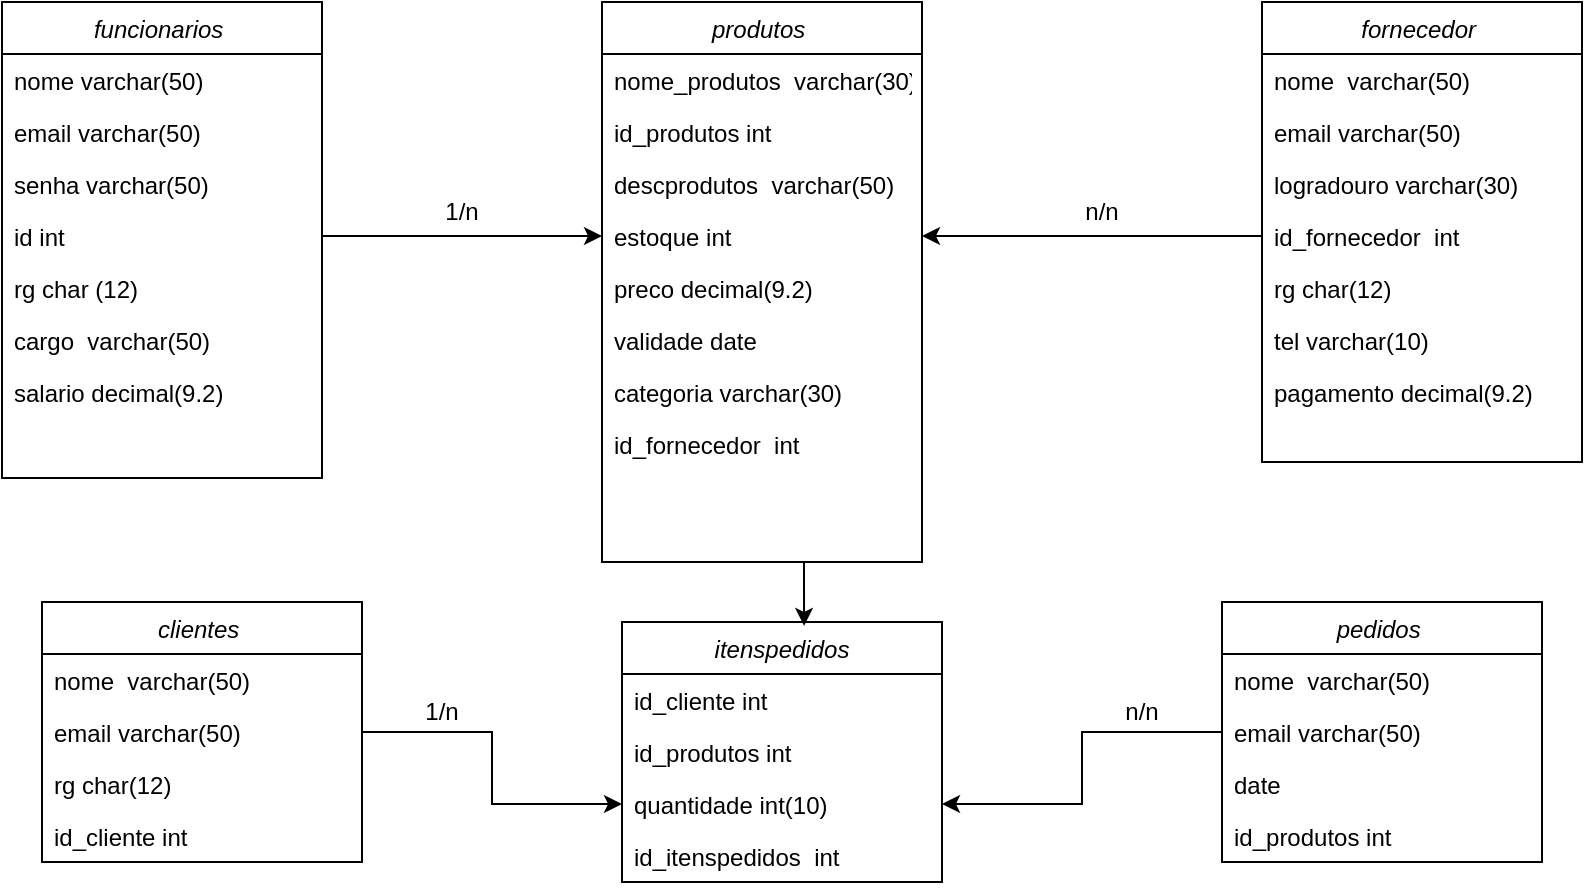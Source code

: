 <mxfile version="22.1.3" type="github">
  <diagram id="C5RBs43oDa-KdzZeNtuy" name="Page-1">
    <mxGraphModel dx="1089" dy="608" grid="1" gridSize="10" guides="1" tooltips="1" connect="1" arrows="1" fold="1" page="1" pageScale="1" pageWidth="827" pageHeight="1169" math="0" shadow="0">
      <root>
        <mxCell id="WIyWlLk6GJQsqaUBKTNV-0" />
        <mxCell id="WIyWlLk6GJQsqaUBKTNV-1" parent="WIyWlLk6GJQsqaUBKTNV-0" />
        <mxCell id="zkfFHV4jXpPFQw0GAbJ--0" value="funcionarios " style="swimlane;fontStyle=2;align=center;verticalAlign=top;childLayout=stackLayout;horizontal=1;startSize=26;horizontalStack=0;resizeParent=1;resizeLast=0;collapsible=1;marginBottom=0;rounded=0;shadow=0;strokeWidth=1;" parent="WIyWlLk6GJQsqaUBKTNV-1" vertex="1">
          <mxGeometry x="10" y="20" width="160" height="238" as="geometry">
            <mxRectangle x="230" y="140" width="160" height="26" as="alternateBounds" />
          </mxGeometry>
        </mxCell>
        <mxCell id="zkfFHV4jXpPFQw0GAbJ--1" value="nome varchar(50)" style="text;align=left;verticalAlign=top;spacingLeft=4;spacingRight=4;overflow=hidden;rotatable=0;points=[[0,0.5],[1,0.5]];portConstraint=eastwest;" parent="zkfFHV4jXpPFQw0GAbJ--0" vertex="1">
          <mxGeometry y="26" width="160" height="26" as="geometry" />
        </mxCell>
        <mxCell id="zkfFHV4jXpPFQw0GAbJ--2" value="email varchar(50)" style="text;align=left;verticalAlign=top;spacingLeft=4;spacingRight=4;overflow=hidden;rotatable=0;points=[[0,0.5],[1,0.5]];portConstraint=eastwest;rounded=0;shadow=0;html=0;" parent="zkfFHV4jXpPFQw0GAbJ--0" vertex="1">
          <mxGeometry y="52" width="160" height="26" as="geometry" />
        </mxCell>
        <mxCell id="zkfFHV4jXpPFQw0GAbJ--3" value="senha varchar(50)" style="text;align=left;verticalAlign=top;spacingLeft=4;spacingRight=4;overflow=hidden;rotatable=0;points=[[0,0.5],[1,0.5]];portConstraint=eastwest;rounded=0;shadow=0;html=0;" parent="zkfFHV4jXpPFQw0GAbJ--0" vertex="1">
          <mxGeometry y="78" width="160" height="26" as="geometry" />
        </mxCell>
        <mxCell id="zkfFHV4jXpPFQw0GAbJ--5" value="id int &#xa;" style="text;align=left;verticalAlign=top;spacingLeft=4;spacingRight=4;overflow=hidden;rotatable=0;points=[[0,0.5],[1,0.5]];portConstraint=eastwest;" parent="zkfFHV4jXpPFQw0GAbJ--0" vertex="1">
          <mxGeometry y="104" width="160" height="26" as="geometry" />
        </mxCell>
        <mxCell id="GHpcsGg95e_j7CcoXvfa-0" value="rg char (12)" style="text;align=left;verticalAlign=top;spacingLeft=4;spacingRight=4;overflow=hidden;rotatable=0;points=[[0,0.5],[1,0.5]];portConstraint=eastwest;" vertex="1" parent="zkfFHV4jXpPFQw0GAbJ--0">
          <mxGeometry y="130" width="160" height="26" as="geometry" />
        </mxCell>
        <mxCell id="GHpcsGg95e_j7CcoXvfa-34" value="cargo  varchar(50)" style="text;align=left;verticalAlign=top;spacingLeft=4;spacingRight=4;overflow=hidden;rotatable=0;points=[[0,0.5],[1,0.5]];portConstraint=eastwest;" vertex="1" parent="zkfFHV4jXpPFQw0GAbJ--0">
          <mxGeometry y="156" width="160" height="26" as="geometry" />
        </mxCell>
        <mxCell id="GHpcsGg95e_j7CcoXvfa-54" value="salario decimal(9.2)" style="text;align=left;verticalAlign=top;spacingLeft=4;spacingRight=4;overflow=hidden;rotatable=0;points=[[0,0.5],[1,0.5]];portConstraint=eastwest;" vertex="1" parent="zkfFHV4jXpPFQw0GAbJ--0">
          <mxGeometry y="182" width="160" height="26" as="geometry" />
        </mxCell>
        <mxCell id="GHpcsGg95e_j7CcoXvfa-36" value="produtos &#xa;" style="swimlane;fontStyle=2;align=center;verticalAlign=top;childLayout=stackLayout;horizontal=1;startSize=26;horizontalStack=0;resizeParent=1;resizeLast=0;collapsible=1;marginBottom=0;rounded=0;shadow=0;strokeWidth=1;" vertex="1" parent="WIyWlLk6GJQsqaUBKTNV-1">
          <mxGeometry x="310" y="20" width="160" height="280" as="geometry">
            <mxRectangle x="230" y="140" width="160" height="26" as="alternateBounds" />
          </mxGeometry>
        </mxCell>
        <mxCell id="GHpcsGg95e_j7CcoXvfa-37" value="nome_produtos  varchar(30)" style="text;align=left;verticalAlign=top;spacingLeft=4;spacingRight=4;overflow=hidden;rotatable=0;points=[[0,0.5],[1,0.5]];portConstraint=eastwest;" vertex="1" parent="GHpcsGg95e_j7CcoXvfa-36">
          <mxGeometry y="26" width="160" height="26" as="geometry" />
        </mxCell>
        <mxCell id="GHpcsGg95e_j7CcoXvfa-38" value="id_produtos int " style="text;align=left;verticalAlign=top;spacingLeft=4;spacingRight=4;overflow=hidden;rotatable=0;points=[[0,0.5],[1,0.5]];portConstraint=eastwest;rounded=0;shadow=0;html=0;" vertex="1" parent="GHpcsGg95e_j7CcoXvfa-36">
          <mxGeometry y="52" width="160" height="26" as="geometry" />
        </mxCell>
        <mxCell id="GHpcsGg95e_j7CcoXvfa-39" value="descprodutos  varchar(50) " style="text;align=left;verticalAlign=top;spacingLeft=4;spacingRight=4;overflow=hidden;rotatable=0;points=[[0,0.5],[1,0.5]];portConstraint=eastwest;rounded=0;shadow=0;html=0;" vertex="1" parent="GHpcsGg95e_j7CcoXvfa-36">
          <mxGeometry y="78" width="160" height="26" as="geometry" />
        </mxCell>
        <mxCell id="GHpcsGg95e_j7CcoXvfa-40" value="estoque int" style="text;align=left;verticalAlign=top;spacingLeft=4;spacingRight=4;overflow=hidden;rotatable=0;points=[[0,0.5],[1,0.5]];portConstraint=eastwest;" vertex="1" parent="GHpcsGg95e_j7CcoXvfa-36">
          <mxGeometry y="104" width="160" height="26" as="geometry" />
        </mxCell>
        <mxCell id="GHpcsGg95e_j7CcoXvfa-41" value="preco decimal(9.2)" style="text;align=left;verticalAlign=top;spacingLeft=4;spacingRight=4;overflow=hidden;rotatable=0;points=[[0,0.5],[1,0.5]];portConstraint=eastwest;" vertex="1" parent="GHpcsGg95e_j7CcoXvfa-36">
          <mxGeometry y="130" width="160" height="26" as="geometry" />
        </mxCell>
        <mxCell id="GHpcsGg95e_j7CcoXvfa-42" value="validade date " style="text;align=left;verticalAlign=top;spacingLeft=4;spacingRight=4;overflow=hidden;rotatable=0;points=[[0,0.5],[1,0.5]];portConstraint=eastwest;" vertex="1" parent="GHpcsGg95e_j7CcoXvfa-36">
          <mxGeometry y="156" width="160" height="26" as="geometry" />
        </mxCell>
        <mxCell id="GHpcsGg95e_j7CcoXvfa-43" value="categoria varchar(30)" style="text;align=left;verticalAlign=top;spacingLeft=4;spacingRight=4;overflow=hidden;rotatable=0;points=[[0,0.5],[1,0.5]];portConstraint=eastwest;" vertex="1" parent="GHpcsGg95e_j7CcoXvfa-36">
          <mxGeometry y="182" width="160" height="26" as="geometry" />
        </mxCell>
        <mxCell id="GHpcsGg95e_j7CcoXvfa-44" value="id_fornecedor  int " style="text;align=left;verticalAlign=top;spacingLeft=4;spacingRight=4;overflow=hidden;rotatable=0;points=[[0,0.5],[1,0.5]];portConstraint=eastwest;" vertex="1" parent="GHpcsGg95e_j7CcoXvfa-36">
          <mxGeometry y="208" width="160" height="26" as="geometry" />
        </mxCell>
        <mxCell id="GHpcsGg95e_j7CcoXvfa-45" value="fornecedor " style="swimlane;fontStyle=2;align=center;verticalAlign=top;childLayout=stackLayout;horizontal=1;startSize=26;horizontalStack=0;resizeParent=1;resizeLast=0;collapsible=1;marginBottom=0;rounded=0;shadow=0;strokeWidth=1;" vertex="1" parent="WIyWlLk6GJQsqaUBKTNV-1">
          <mxGeometry x="640" y="20" width="160" height="230" as="geometry">
            <mxRectangle x="230" y="140" width="160" height="26" as="alternateBounds" />
          </mxGeometry>
        </mxCell>
        <mxCell id="GHpcsGg95e_j7CcoXvfa-46" value="nome  varchar(50)" style="text;align=left;verticalAlign=top;spacingLeft=4;spacingRight=4;overflow=hidden;rotatable=0;points=[[0,0.5],[1,0.5]];portConstraint=eastwest;" vertex="1" parent="GHpcsGg95e_j7CcoXvfa-45">
          <mxGeometry y="26" width="160" height="26" as="geometry" />
        </mxCell>
        <mxCell id="GHpcsGg95e_j7CcoXvfa-47" value="email varchar(50)" style="text;align=left;verticalAlign=top;spacingLeft=4;spacingRight=4;overflow=hidden;rotatable=0;points=[[0,0.5],[1,0.5]];portConstraint=eastwest;rounded=0;shadow=0;html=0;" vertex="1" parent="GHpcsGg95e_j7CcoXvfa-45">
          <mxGeometry y="52" width="160" height="26" as="geometry" />
        </mxCell>
        <mxCell id="GHpcsGg95e_j7CcoXvfa-48" value="logradouro varchar(30)" style="text;align=left;verticalAlign=top;spacingLeft=4;spacingRight=4;overflow=hidden;rotatable=0;points=[[0,0.5],[1,0.5]];portConstraint=eastwest;rounded=0;shadow=0;html=0;" vertex="1" parent="GHpcsGg95e_j7CcoXvfa-45">
          <mxGeometry y="78" width="160" height="26" as="geometry" />
        </mxCell>
        <mxCell id="GHpcsGg95e_j7CcoXvfa-49" value="id_fornecedor  int&#xa;" style="text;align=left;verticalAlign=top;spacingLeft=4;spacingRight=4;overflow=hidden;rotatable=0;points=[[0,0.5],[1,0.5]];portConstraint=eastwest;" vertex="1" parent="GHpcsGg95e_j7CcoXvfa-45">
          <mxGeometry y="104" width="160" height="26" as="geometry" />
        </mxCell>
        <mxCell id="GHpcsGg95e_j7CcoXvfa-50" value="rg char(12)" style="text;align=left;verticalAlign=top;spacingLeft=4;spacingRight=4;overflow=hidden;rotatable=0;points=[[0,0.5],[1,0.5]];portConstraint=eastwest;" vertex="1" parent="GHpcsGg95e_j7CcoXvfa-45">
          <mxGeometry y="130" width="160" height="26" as="geometry" />
        </mxCell>
        <mxCell id="GHpcsGg95e_j7CcoXvfa-51" value="tel varchar(10)" style="text;align=left;verticalAlign=top;spacingLeft=4;spacingRight=4;overflow=hidden;rotatable=0;points=[[0,0.5],[1,0.5]];portConstraint=eastwest;" vertex="1" parent="GHpcsGg95e_j7CcoXvfa-45">
          <mxGeometry y="156" width="160" height="26" as="geometry" />
        </mxCell>
        <mxCell id="GHpcsGg95e_j7CcoXvfa-53" value="pagamento decimal(9.2)" style="text;align=left;verticalAlign=top;spacingLeft=4;spacingRight=4;overflow=hidden;rotatable=0;points=[[0,0.5],[1,0.5]];portConstraint=eastwest;" vertex="1" parent="GHpcsGg95e_j7CcoXvfa-45">
          <mxGeometry y="182" width="160" height="26" as="geometry" />
        </mxCell>
        <mxCell id="GHpcsGg95e_j7CcoXvfa-67" style="edgeStyle=orthogonalEdgeStyle;rounded=0;orthogonalLoop=1;jettySize=auto;html=1;entryX=0;entryY=0.5;entryDx=0;entryDy=0;" edge="1" parent="WIyWlLk6GJQsqaUBKTNV-1" source="zkfFHV4jXpPFQw0GAbJ--5" target="GHpcsGg95e_j7CcoXvfa-40">
          <mxGeometry relative="1" as="geometry">
            <mxPoint x="230" y="137" as="targetPoint" />
          </mxGeometry>
        </mxCell>
        <mxCell id="GHpcsGg95e_j7CcoXvfa-68" value="1/n" style="text;html=1;strokeColor=none;fillColor=none;align=center;verticalAlign=middle;whiteSpace=wrap;rounded=0;" vertex="1" parent="WIyWlLk6GJQsqaUBKTNV-1">
          <mxGeometry x="210" y="110" width="60" height="30" as="geometry" />
        </mxCell>
        <mxCell id="GHpcsGg95e_j7CcoXvfa-69" style="edgeStyle=orthogonalEdgeStyle;rounded=0;orthogonalLoop=1;jettySize=auto;html=1;entryX=1;entryY=0.5;entryDx=0;entryDy=0;" edge="1" parent="WIyWlLk6GJQsqaUBKTNV-1" source="GHpcsGg95e_j7CcoXvfa-49" target="GHpcsGg95e_j7CcoXvfa-40">
          <mxGeometry relative="1" as="geometry" />
        </mxCell>
        <mxCell id="GHpcsGg95e_j7CcoXvfa-70" value="n/n" style="text;html=1;strokeColor=none;fillColor=none;align=center;verticalAlign=middle;whiteSpace=wrap;rounded=0;" vertex="1" parent="WIyWlLk6GJQsqaUBKTNV-1">
          <mxGeometry x="530" y="110" width="60" height="30" as="geometry" />
        </mxCell>
        <mxCell id="GHpcsGg95e_j7CcoXvfa-71" value="clientes " style="swimlane;fontStyle=2;align=center;verticalAlign=top;childLayout=stackLayout;horizontal=1;startSize=26;horizontalStack=0;resizeParent=1;resizeLast=0;collapsible=1;marginBottom=0;rounded=0;shadow=0;strokeWidth=1;" vertex="1" parent="WIyWlLk6GJQsqaUBKTNV-1">
          <mxGeometry x="30" y="320" width="160" height="130" as="geometry">
            <mxRectangle x="230" y="140" width="160" height="26" as="alternateBounds" />
          </mxGeometry>
        </mxCell>
        <mxCell id="GHpcsGg95e_j7CcoXvfa-72" value="nome  varchar(50)" style="text;align=left;verticalAlign=top;spacingLeft=4;spacingRight=4;overflow=hidden;rotatable=0;points=[[0,0.5],[1,0.5]];portConstraint=eastwest;" vertex="1" parent="GHpcsGg95e_j7CcoXvfa-71">
          <mxGeometry y="26" width="160" height="26" as="geometry" />
        </mxCell>
        <mxCell id="GHpcsGg95e_j7CcoXvfa-73" value="email varchar(50)" style="text;align=left;verticalAlign=top;spacingLeft=4;spacingRight=4;overflow=hidden;rotatable=0;points=[[0,0.5],[1,0.5]];portConstraint=eastwest;rounded=0;shadow=0;html=0;" vertex="1" parent="GHpcsGg95e_j7CcoXvfa-71">
          <mxGeometry y="52" width="160" height="26" as="geometry" />
        </mxCell>
        <mxCell id="GHpcsGg95e_j7CcoXvfa-76" value="rg char(12)" style="text;align=left;verticalAlign=top;spacingLeft=4;spacingRight=4;overflow=hidden;rotatable=0;points=[[0,0.5],[1,0.5]];portConstraint=eastwest;" vertex="1" parent="GHpcsGg95e_j7CcoXvfa-71">
          <mxGeometry y="78" width="160" height="26" as="geometry" />
        </mxCell>
        <mxCell id="GHpcsGg95e_j7CcoXvfa-86" value="id_cliente int&#xa;" style="text;align=left;verticalAlign=top;spacingLeft=4;spacingRight=4;overflow=hidden;rotatable=0;points=[[0,0.5],[1,0.5]];portConstraint=eastwest;" vertex="1" parent="GHpcsGg95e_j7CcoXvfa-71">
          <mxGeometry y="104" width="160" height="26" as="geometry" />
        </mxCell>
        <mxCell id="GHpcsGg95e_j7CcoXvfa-79" value="pedidos " style="swimlane;fontStyle=2;align=center;verticalAlign=top;childLayout=stackLayout;horizontal=1;startSize=26;horizontalStack=0;resizeParent=1;resizeLast=0;collapsible=1;marginBottom=0;rounded=0;shadow=0;strokeWidth=1;" vertex="1" parent="WIyWlLk6GJQsqaUBKTNV-1">
          <mxGeometry x="620" y="320" width="160" height="130" as="geometry">
            <mxRectangle x="230" y="140" width="160" height="26" as="alternateBounds" />
          </mxGeometry>
        </mxCell>
        <mxCell id="GHpcsGg95e_j7CcoXvfa-80" value="nome  varchar(50)" style="text;align=left;verticalAlign=top;spacingLeft=4;spacingRight=4;overflow=hidden;rotatable=0;points=[[0,0.5],[1,0.5]];portConstraint=eastwest;" vertex="1" parent="GHpcsGg95e_j7CcoXvfa-79">
          <mxGeometry y="26" width="160" height="26" as="geometry" />
        </mxCell>
        <mxCell id="GHpcsGg95e_j7CcoXvfa-81" value="email varchar(50)" style="text;align=left;verticalAlign=top;spacingLeft=4;spacingRight=4;overflow=hidden;rotatable=0;points=[[0,0.5],[1,0.5]];portConstraint=eastwest;rounded=0;shadow=0;html=0;" vertex="1" parent="GHpcsGg95e_j7CcoXvfa-79">
          <mxGeometry y="52" width="160" height="26" as="geometry" />
        </mxCell>
        <mxCell id="GHpcsGg95e_j7CcoXvfa-83" value="date " style="text;align=left;verticalAlign=top;spacingLeft=4;spacingRight=4;overflow=hidden;rotatable=0;points=[[0,0.5],[1,0.5]];portConstraint=eastwest;" vertex="1" parent="GHpcsGg95e_j7CcoXvfa-79">
          <mxGeometry y="78" width="160" height="26" as="geometry" />
        </mxCell>
        <mxCell id="GHpcsGg95e_j7CcoXvfa-84" value="id_produtos int " style="text;align=left;verticalAlign=top;spacingLeft=4;spacingRight=4;overflow=hidden;rotatable=0;points=[[0,0.5],[1,0.5]];portConstraint=eastwest;rounded=0;shadow=0;html=0;" vertex="1" parent="GHpcsGg95e_j7CcoXvfa-79">
          <mxGeometry y="104" width="160" height="26" as="geometry" />
        </mxCell>
        <mxCell id="GHpcsGg95e_j7CcoXvfa-87" value="itenspedidos" style="swimlane;fontStyle=2;align=center;verticalAlign=top;childLayout=stackLayout;horizontal=1;startSize=26;horizontalStack=0;resizeParent=1;resizeLast=0;collapsible=1;marginBottom=0;rounded=0;shadow=0;strokeWidth=1;" vertex="1" parent="WIyWlLk6GJQsqaUBKTNV-1">
          <mxGeometry x="320" y="330" width="160" height="130" as="geometry">
            <mxRectangle x="230" y="140" width="160" height="26" as="alternateBounds" />
          </mxGeometry>
        </mxCell>
        <mxCell id="GHpcsGg95e_j7CcoXvfa-92" value="id_cliente int&#xa;" style="text;align=left;verticalAlign=top;spacingLeft=4;spacingRight=4;overflow=hidden;rotatable=0;points=[[0,0.5],[1,0.5]];portConstraint=eastwest;" vertex="1" parent="GHpcsGg95e_j7CcoXvfa-87">
          <mxGeometry y="26" width="160" height="26" as="geometry" />
        </mxCell>
        <mxCell id="GHpcsGg95e_j7CcoXvfa-93" value="id_produtos int " style="text;align=left;verticalAlign=top;spacingLeft=4;spacingRight=4;overflow=hidden;rotatable=0;points=[[0,0.5],[1,0.5]];portConstraint=eastwest;rounded=0;shadow=0;html=0;" vertex="1" parent="GHpcsGg95e_j7CcoXvfa-87">
          <mxGeometry y="52" width="160" height="26" as="geometry" />
        </mxCell>
        <mxCell id="GHpcsGg95e_j7CcoXvfa-94" value="quantidade int(10)" style="text;align=left;verticalAlign=top;spacingLeft=4;spacingRight=4;overflow=hidden;rotatable=0;points=[[0,0.5],[1,0.5]];portConstraint=eastwest;" vertex="1" parent="GHpcsGg95e_j7CcoXvfa-87">
          <mxGeometry y="78" width="160" height="26" as="geometry" />
        </mxCell>
        <mxCell id="GHpcsGg95e_j7CcoXvfa-95" value="id_itenspedidos  int " style="text;align=left;verticalAlign=top;spacingLeft=4;spacingRight=4;overflow=hidden;rotatable=0;points=[[0,0.5],[1,0.5]];portConstraint=eastwest;rounded=0;shadow=0;html=0;" vertex="1" parent="GHpcsGg95e_j7CcoXvfa-87">
          <mxGeometry y="104" width="160" height="26" as="geometry" />
        </mxCell>
        <mxCell id="GHpcsGg95e_j7CcoXvfa-96" style="edgeStyle=orthogonalEdgeStyle;rounded=0;orthogonalLoop=1;jettySize=auto;html=1;entryX=0;entryY=0.5;entryDx=0;entryDy=0;" edge="1" parent="WIyWlLk6GJQsqaUBKTNV-1" source="GHpcsGg95e_j7CcoXvfa-73" target="GHpcsGg95e_j7CcoXvfa-94">
          <mxGeometry relative="1" as="geometry" />
        </mxCell>
        <mxCell id="GHpcsGg95e_j7CcoXvfa-97" style="edgeStyle=orthogonalEdgeStyle;rounded=0;orthogonalLoop=1;jettySize=auto;html=1;entryX=1;entryY=0.5;entryDx=0;entryDy=0;" edge="1" parent="WIyWlLk6GJQsqaUBKTNV-1" source="GHpcsGg95e_j7CcoXvfa-81" target="GHpcsGg95e_j7CcoXvfa-94">
          <mxGeometry relative="1" as="geometry" />
        </mxCell>
        <mxCell id="GHpcsGg95e_j7CcoXvfa-98" style="edgeStyle=orthogonalEdgeStyle;rounded=0;orthogonalLoop=1;jettySize=auto;html=1;entryX=0.569;entryY=0.015;entryDx=0;entryDy=0;entryPerimeter=0;" edge="1" parent="WIyWlLk6GJQsqaUBKTNV-1" source="GHpcsGg95e_j7CcoXvfa-36" target="GHpcsGg95e_j7CcoXvfa-87">
          <mxGeometry relative="1" as="geometry">
            <Array as="points">
              <mxPoint x="411" y="310" />
              <mxPoint x="411" y="310" />
            </Array>
          </mxGeometry>
        </mxCell>
        <mxCell id="GHpcsGg95e_j7CcoXvfa-99" value="1/n" style="text;html=1;strokeColor=none;fillColor=none;align=center;verticalAlign=middle;whiteSpace=wrap;rounded=0;" vertex="1" parent="WIyWlLk6GJQsqaUBKTNV-1">
          <mxGeometry x="200" y="360" width="60" height="30" as="geometry" />
        </mxCell>
        <mxCell id="GHpcsGg95e_j7CcoXvfa-100" value="n/n" style="text;html=1;strokeColor=none;fillColor=none;align=center;verticalAlign=middle;whiteSpace=wrap;rounded=0;" vertex="1" parent="WIyWlLk6GJQsqaUBKTNV-1">
          <mxGeometry x="550" y="360" width="60" height="30" as="geometry" />
        </mxCell>
      </root>
    </mxGraphModel>
  </diagram>
</mxfile>
